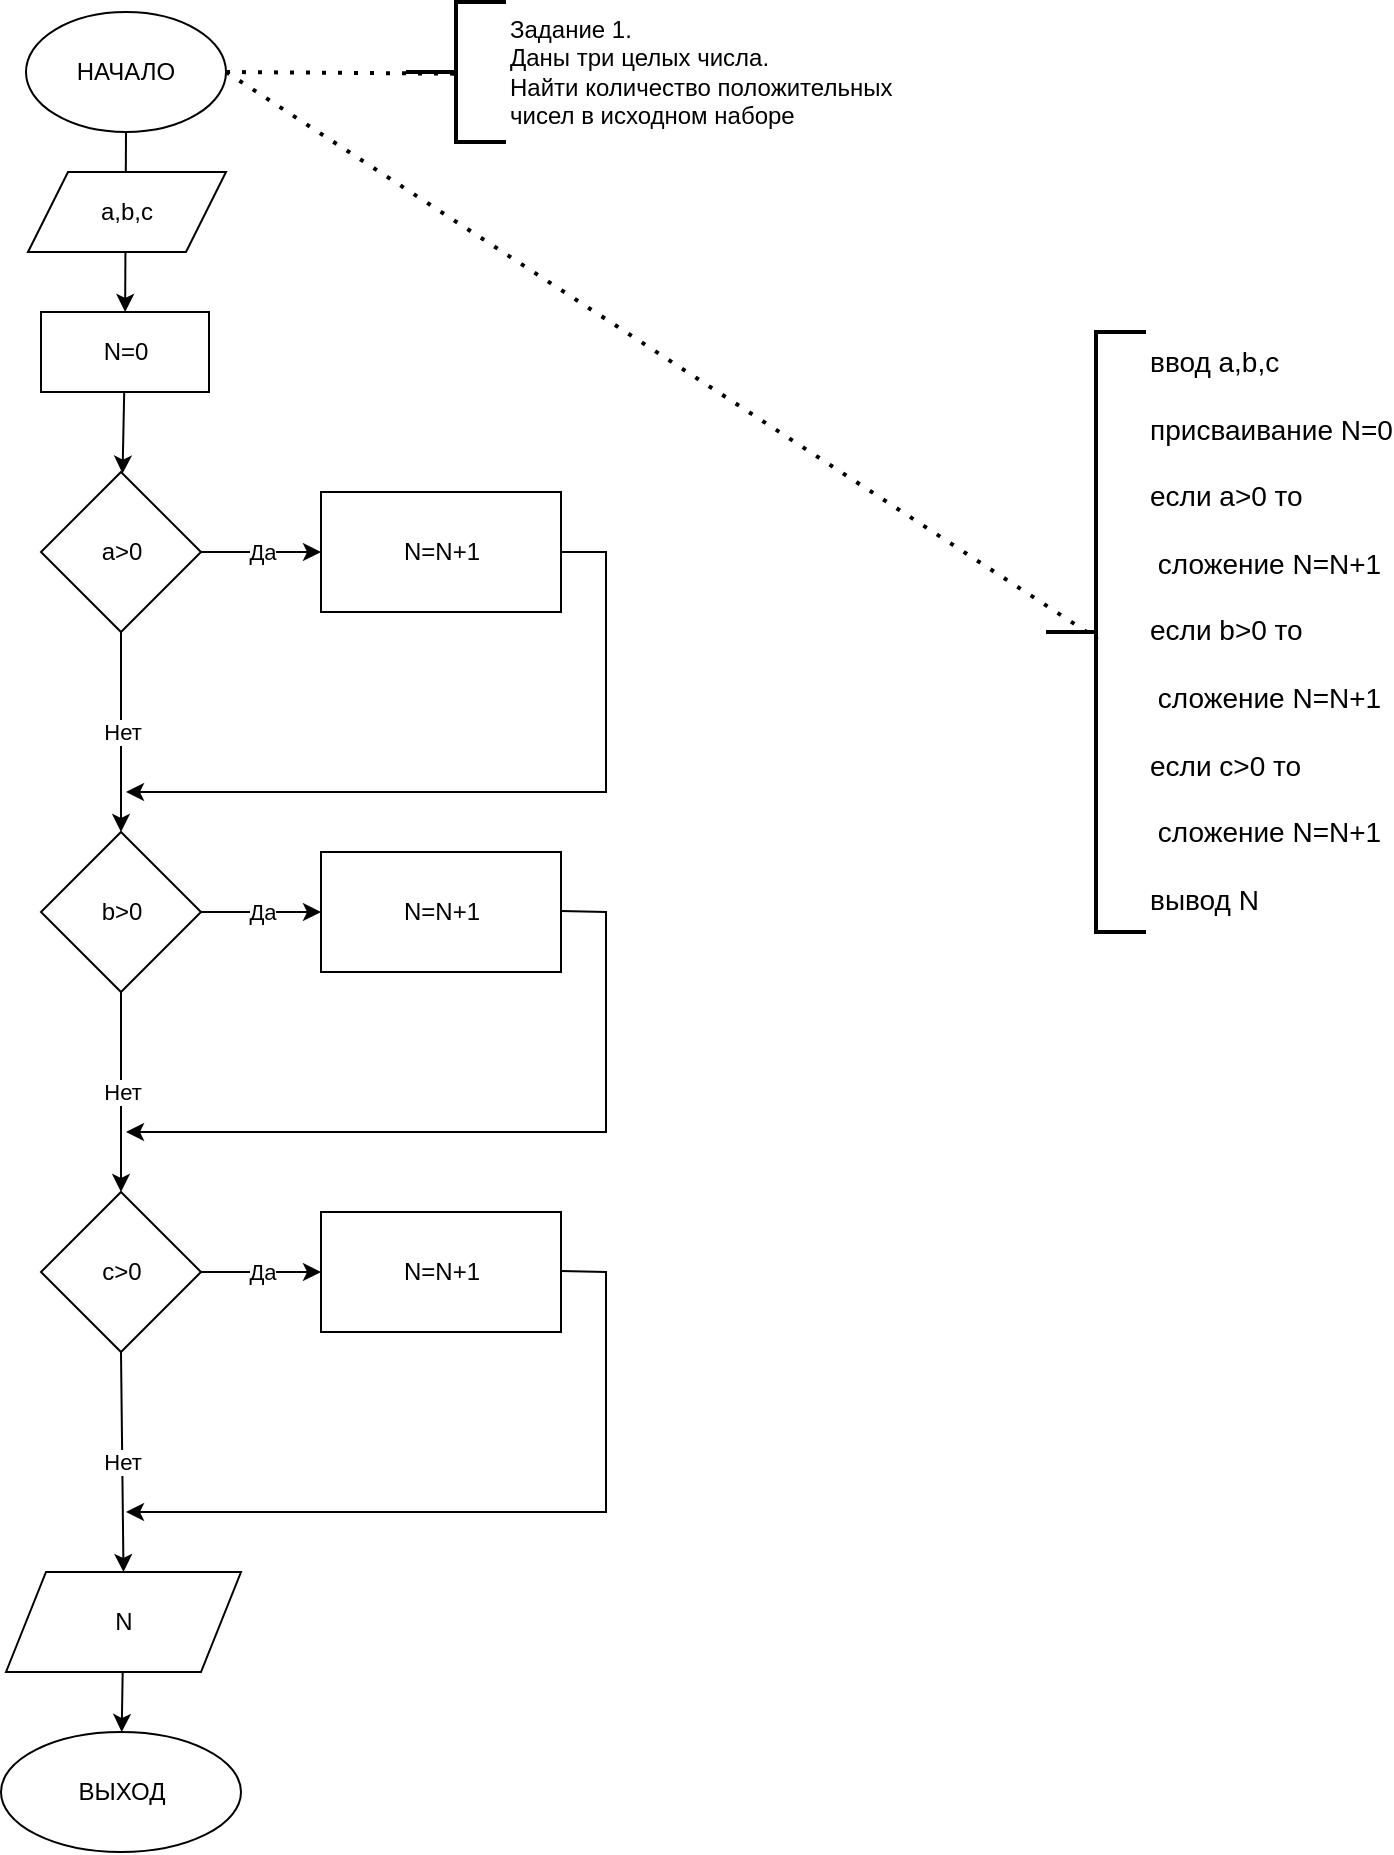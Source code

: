 <mxfile version="17.2.4" type="github">
  <diagram id="96S5660EB3DmTrJylkmf" name="Page-1">
    <mxGraphModel dx="1011" dy="1024" grid="1" gridSize="10" guides="1" tooltips="1" connect="1" arrows="1" fold="1" page="1" pageScale="1" pageWidth="827" pageHeight="1169" math="0" shadow="0">
      <root>
        <mxCell id="0" />
        <mxCell id="1" parent="0" />
        <mxCell id="Pm15VrcG6S8mPywq4ZnK-27" value="" style="edgeStyle=none;rounded=0;orthogonalLoop=1;jettySize=auto;html=1;" parent="1" source="Pm15VrcG6S8mPywq4ZnK-1" target="Pm15VrcG6S8mPywq4ZnK-20" edge="1">
          <mxGeometry relative="1" as="geometry" />
        </mxCell>
        <mxCell id="Pm15VrcG6S8mPywq4ZnK-1" value="НАЧАЛО" style="ellipse;whiteSpace=wrap;html=1;" parent="1" vertex="1">
          <mxGeometry x="350" y="20" width="100" height="60" as="geometry" />
        </mxCell>
        <mxCell id="Pm15VrcG6S8mPywq4ZnK-4" value="Да" style="edgeStyle=none;rounded=0;orthogonalLoop=1;jettySize=auto;html=1;" parent="1" source="Pm15VrcG6S8mPywq4ZnK-2" target="Pm15VrcG6S8mPywq4ZnK-3" edge="1">
          <mxGeometry relative="1" as="geometry" />
        </mxCell>
        <mxCell id="Pm15VrcG6S8mPywq4ZnK-17" value="Нет" style="edgeStyle=none;rounded=0;orthogonalLoop=1;jettySize=auto;html=1;" parent="1" source="Pm15VrcG6S8mPywq4ZnK-2" target="Pm15VrcG6S8mPywq4ZnK-11" edge="1">
          <mxGeometry relative="1" as="geometry" />
        </mxCell>
        <mxCell id="Pm15VrcG6S8mPywq4ZnK-2" value="a&amp;gt;0" style="rhombus;whiteSpace=wrap;html=1;" parent="1" vertex="1">
          <mxGeometry x="357.5" y="250" width="80" height="80" as="geometry" />
        </mxCell>
        <mxCell id="Pm15VrcG6S8mPywq4ZnK-32" style="edgeStyle=none;rounded=0;orthogonalLoop=1;jettySize=auto;html=1;exitX=1;exitY=0.5;exitDx=0;exitDy=0;" parent="1" source="Pm15VrcG6S8mPywq4ZnK-3" edge="1">
          <mxGeometry relative="1" as="geometry">
            <mxPoint x="400" y="410" as="targetPoint" />
            <Array as="points">
              <mxPoint x="640" y="290" />
              <mxPoint x="640" y="410" />
            </Array>
          </mxGeometry>
        </mxCell>
        <mxCell id="Pm15VrcG6S8mPywq4ZnK-3" value="N=N+1" style="whiteSpace=wrap;html=1;" parent="1" vertex="1">
          <mxGeometry x="497.5" y="260" width="120" height="60" as="geometry" />
        </mxCell>
        <mxCell id="Pm15VrcG6S8mPywq4ZnK-10" value="Да" style="edgeStyle=none;rounded=0;orthogonalLoop=1;jettySize=auto;html=1;" parent="1" source="Pm15VrcG6S8mPywq4ZnK-11" target="Pm15VrcG6S8mPywq4ZnK-12" edge="1">
          <mxGeometry relative="1" as="geometry">
            <Array as="points">
              <mxPoint x="467.5" y="470" />
            </Array>
          </mxGeometry>
        </mxCell>
        <mxCell id="Pm15VrcG6S8mPywq4ZnK-18" value="Нет" style="edgeStyle=none;rounded=0;orthogonalLoop=1;jettySize=auto;html=1;" parent="1" source="Pm15VrcG6S8mPywq4ZnK-11" target="Pm15VrcG6S8mPywq4ZnK-14" edge="1">
          <mxGeometry relative="1" as="geometry" />
        </mxCell>
        <mxCell id="Pm15VrcG6S8mPywq4ZnK-11" value="b&amp;gt;0" style="rhombus;whiteSpace=wrap;html=1;" parent="1" vertex="1">
          <mxGeometry x="357.5" y="430" width="80" height="80" as="geometry" />
        </mxCell>
        <mxCell id="Pm15VrcG6S8mPywq4ZnK-12" value="N=N+1" style="whiteSpace=wrap;html=1;" parent="1" vertex="1">
          <mxGeometry x="497.5" y="440" width="120" height="60" as="geometry" />
        </mxCell>
        <mxCell id="Pm15VrcG6S8mPywq4ZnK-13" value="Да" style="edgeStyle=none;rounded=0;orthogonalLoop=1;jettySize=auto;html=1;" parent="1" source="Pm15VrcG6S8mPywq4ZnK-14" target="Pm15VrcG6S8mPywq4ZnK-15" edge="1">
          <mxGeometry relative="1" as="geometry" />
        </mxCell>
        <mxCell id="Pm15VrcG6S8mPywq4ZnK-38" value="Нет" style="edgeStyle=none;rounded=0;orthogonalLoop=1;jettySize=auto;html=1;entryX=0.5;entryY=0;entryDx=0;entryDy=0;exitX=0.5;exitY=1;exitDx=0;exitDy=0;" parent="1" source="Pm15VrcG6S8mPywq4ZnK-14" target="Pm15VrcG6S8mPywq4ZnK-37" edge="1">
          <mxGeometry relative="1" as="geometry" />
        </mxCell>
        <mxCell id="Pm15VrcG6S8mPywq4ZnK-14" value="c&amp;gt;0" style="rhombus;whiteSpace=wrap;html=1;" parent="1" vertex="1">
          <mxGeometry x="357.5" y="610" width="80" height="80" as="geometry" />
        </mxCell>
        <mxCell id="Pm15VrcG6S8mPywq4ZnK-15" value="N=N+1" style="whiteSpace=wrap;html=1;" parent="1" vertex="1">
          <mxGeometry x="497.5" y="620" width="120" height="60" as="geometry" />
        </mxCell>
        <mxCell id="Pm15VrcG6S8mPywq4ZnK-19" value="a,b,c" style="shape=parallelogram;perimeter=parallelogramPerimeter;whiteSpace=wrap;html=1;fixedSize=1;" parent="1" vertex="1">
          <mxGeometry x="351" y="100" width="99" height="40" as="geometry" />
        </mxCell>
        <mxCell id="Pm15VrcG6S8mPywq4ZnK-28" value="" style="edgeStyle=none;rounded=0;orthogonalLoop=1;jettySize=auto;html=1;" parent="1" source="Pm15VrcG6S8mPywq4ZnK-20" target="Pm15VrcG6S8mPywq4ZnK-2" edge="1">
          <mxGeometry relative="1" as="geometry" />
        </mxCell>
        <mxCell id="Pm15VrcG6S8mPywq4ZnK-20" value="N=0" style="whiteSpace=wrap;html=1;" parent="1" vertex="1">
          <mxGeometry x="357.5" y="170" width="84" height="40" as="geometry" />
        </mxCell>
        <mxCell id="Pm15VrcG6S8mPywq4ZnK-33" style="edgeStyle=none;rounded=0;orthogonalLoop=1;jettySize=auto;html=1;exitX=1;exitY=0.5;exitDx=0;exitDy=0;" parent="1" edge="1">
          <mxGeometry relative="1" as="geometry">
            <mxPoint x="400" y="580" as="targetPoint" />
            <mxPoint x="617.5" y="469.5" as="sourcePoint" />
            <Array as="points">
              <mxPoint x="640" y="470" />
              <mxPoint x="640" y="580" />
            </Array>
          </mxGeometry>
        </mxCell>
        <mxCell id="Pm15VrcG6S8mPywq4ZnK-34" style="edgeStyle=none;rounded=0;orthogonalLoop=1;jettySize=auto;html=1;exitX=1;exitY=0.5;exitDx=0;exitDy=0;" parent="1" edge="1">
          <mxGeometry relative="1" as="geometry">
            <mxPoint x="400" y="770" as="targetPoint" />
            <mxPoint x="617.5" y="649.5" as="sourcePoint" />
            <Array as="points">
              <mxPoint x="640" y="650" />
              <mxPoint x="640" y="770" />
            </Array>
          </mxGeometry>
        </mxCell>
        <mxCell id="Pm15VrcG6S8mPywq4ZnK-42" value="" style="edgeStyle=none;rounded=0;orthogonalLoop=1;jettySize=auto;html=1;" parent="1" source="Pm15VrcG6S8mPywq4ZnK-37" target="Pm15VrcG6S8mPywq4ZnK-41" edge="1">
          <mxGeometry relative="1" as="geometry" />
        </mxCell>
        <mxCell id="Pm15VrcG6S8mPywq4ZnK-37" value="N" style="shape=parallelogram;perimeter=parallelogramPerimeter;whiteSpace=wrap;html=1;fixedSize=1;" parent="1" vertex="1">
          <mxGeometry x="340" y="800" width="117.5" height="50" as="geometry" />
        </mxCell>
        <mxCell id="Pm15VrcG6S8mPywq4ZnK-39" style="edgeStyle=none;rounded=0;orthogonalLoop=1;jettySize=auto;html=1;exitX=0.5;exitY=1;exitDx=0;exitDy=0;" parent="1" source="Pm15VrcG6S8mPywq4ZnK-37" target="Pm15VrcG6S8mPywq4ZnK-37" edge="1">
          <mxGeometry relative="1" as="geometry" />
        </mxCell>
        <mxCell id="Pm15VrcG6S8mPywq4ZnK-41" value="ВЫХОД" style="ellipse;whiteSpace=wrap;html=1;" parent="1" vertex="1">
          <mxGeometry x="337.5" y="880" width="120" height="60" as="geometry" />
        </mxCell>
        <mxCell id="XWIEBFYC3Zq7Lo3L3S1b-1" value="Задание 1. &lt;br&gt;Даны три целых числа. &lt;br&gt;Найти количество положительных &lt;br&gt;чисел в исходном наборе" style="strokeWidth=2;html=1;shape=mxgraph.flowchart.annotation_2;align=left;labelPosition=right;pointerEvents=1;" vertex="1" parent="1">
          <mxGeometry x="540" y="15" width="50" height="70" as="geometry" />
        </mxCell>
        <mxCell id="XWIEBFYC3Zq7Lo3L3S1b-3" value="" style="endArrow=none;dashed=1;html=1;dashPattern=1 3;strokeWidth=2;rounded=0;exitX=1;exitY=0.5;exitDx=0;exitDy=0;entryX=0.52;entryY=0.512;entryDx=0;entryDy=0;entryPerimeter=0;" edge="1" parent="1" source="Pm15VrcG6S8mPywq4ZnK-1" target="XWIEBFYC3Zq7Lo3L3S1b-1">
          <mxGeometry width="50" height="50" relative="1" as="geometry">
            <mxPoint x="532.5" y="160" as="sourcePoint" />
            <mxPoint x="582.5" y="110" as="targetPoint" />
          </mxGeometry>
        </mxCell>
        <mxCell id="XWIEBFYC3Zq7Lo3L3S1b-4" value="ввод a,b,c&lt;br&gt;&lt;br&gt;присваивание N=0&lt;br&gt;&lt;br&gt;если а&amp;gt;0 то&lt;br&gt;&lt;span&gt;	&lt;/span&gt;&lt;span&gt;	&lt;/span&gt;&lt;br&gt;&lt;span style=&quot;white-space: pre&quot;&gt;	&lt;/span&gt;сложение N=N+1&lt;br&gt;&lt;br&gt;если b&amp;gt;0 то&lt;br&gt;&lt;br&gt;&lt;span style=&quot;white-space: pre&quot;&gt;	&lt;/span&gt;сложение N=N+1&lt;br&gt;&lt;br&gt;если c&amp;gt;0 то&lt;br&gt;&lt;br&gt;&lt;span style=&quot;white-space: pre&quot;&gt;	&lt;/span&gt;сложение N=N+1&lt;br&gt;&lt;br&gt;вывод N" style="strokeWidth=2;html=1;shape=mxgraph.flowchart.annotation_2;align=left;labelPosition=right;pointerEvents=1;verticalAlign=top;fontSize=14;spacing=2;spacingBottom=0;spacingLeft=0;spacingTop=0;horizontal=1;" vertex="1" parent="1">
          <mxGeometry x="860" y="180" width="50" height="300" as="geometry" />
        </mxCell>
        <mxCell id="XWIEBFYC3Zq7Lo3L3S1b-5" value="" style="endArrow=none;dashed=1;html=1;dashPattern=1 3;strokeWidth=2;rounded=0;exitX=1;exitY=0.5;exitDx=0;exitDy=0;entryX=0.52;entryY=0.512;entryDx=0;entryDy=0;entryPerimeter=0;" edge="1" parent="1" target="XWIEBFYC3Zq7Lo3L3S1b-4" source="Pm15VrcG6S8mPywq4ZnK-1">
          <mxGeometry width="50" height="50" relative="1" as="geometry">
            <mxPoint x="770" y="115" as="sourcePoint" />
            <mxPoint x="902.5" y="175" as="targetPoint" />
          </mxGeometry>
        </mxCell>
      </root>
    </mxGraphModel>
  </diagram>
</mxfile>
